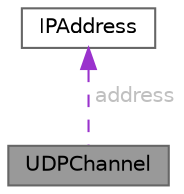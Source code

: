 digraph "UDPChannel"
{
 // LATEX_PDF_SIZE
  bgcolor="transparent";
  edge [fontname=Helvetica,fontsize=10,labelfontname=Helvetica,labelfontsize=10];
  node [fontname=Helvetica,fontsize=10,shape=box,height=0.2,width=0.4];
  Node1 [id="Node000001",label="UDPChannel",height=0.2,width=0.4,color="gray40", fillcolor="grey60", style="filled", fontcolor="black",tooltip=" "];
  Node2 -> Node1 [id="edge1_Node000001_Node000002",dir="back",color="darkorchid3",style="dashed",tooltip=" ",label=" address",fontcolor="grey" ];
  Node2 [id="Node000002",label="IPAddress",height=0.2,width=0.4,color="gray40", fillcolor="white", style="filled",URL="$struct_i_p_address.html",tooltip=" "];
}
